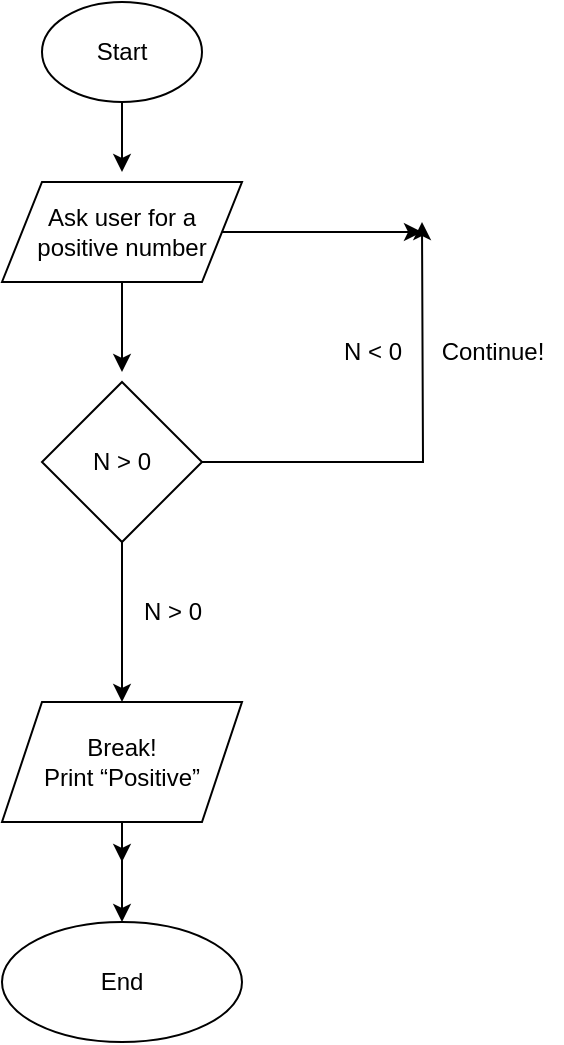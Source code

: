 <mxfile version="20.6.0" type="github"><diagram id="2xif9yx2NMRb-jrwSWjx" name="Page-1"><mxGraphModel dx="696" dy="519" grid="1" gridSize="10" guides="1" tooltips="1" connect="1" arrows="1" fold="1" page="1" pageScale="1" pageWidth="850" pageHeight="1100" math="0" shadow="0"><root><mxCell id="0"/><mxCell id="1" parent="0"/><mxCell id="q8NMteX7gUFOr226QMQl-3" style="edgeStyle=orthogonalEdgeStyle;rounded=0;orthogonalLoop=1;jettySize=auto;html=1;" edge="1" parent="1" source="q8NMteX7gUFOr226QMQl-1"><mxGeometry relative="1" as="geometry"><mxPoint x="80" y="95" as="targetPoint"/></mxGeometry></mxCell><mxCell id="q8NMteX7gUFOr226QMQl-1" value="Start" style="ellipse;whiteSpace=wrap;html=1;" vertex="1" parent="1"><mxGeometry x="40" y="10" width="80" height="50" as="geometry"/></mxCell><mxCell id="q8NMteX7gUFOr226QMQl-6" style="edgeStyle=orthogonalEdgeStyle;rounded=0;orthogonalLoop=1;jettySize=auto;html=1;" edge="1" parent="1" source="q8NMteX7gUFOr226QMQl-4"><mxGeometry relative="1" as="geometry"><mxPoint x="80" y="195" as="targetPoint"/></mxGeometry></mxCell><mxCell id="q8NMteX7gUFOr226QMQl-11" style="edgeStyle=orthogonalEdgeStyle;rounded=0;orthogonalLoop=1;jettySize=auto;html=1;exitX=1;exitY=0.5;exitDx=0;exitDy=0;" edge="1" parent="1" source="q8NMteX7gUFOr226QMQl-4"><mxGeometry relative="1" as="geometry"><mxPoint x="230" y="125" as="targetPoint"/></mxGeometry></mxCell><mxCell id="q8NMteX7gUFOr226QMQl-4" value="Ask user for a positive number" style="shape=parallelogram;perimeter=parallelogramPerimeter;whiteSpace=wrap;html=1;fixedSize=1;" vertex="1" parent="1"><mxGeometry x="20" y="100" width="120" height="50" as="geometry"/></mxCell><mxCell id="q8NMteX7gUFOr226QMQl-9" style="edgeStyle=orthogonalEdgeStyle;rounded=0;orthogonalLoop=1;jettySize=auto;html=1;" edge="1" parent="1" source="q8NMteX7gUFOr226QMQl-7"><mxGeometry relative="1" as="geometry"><mxPoint x="230" y="120" as="targetPoint"/></mxGeometry></mxCell><mxCell id="q8NMteX7gUFOr226QMQl-14" style="edgeStyle=orthogonalEdgeStyle;rounded=0;orthogonalLoop=1;jettySize=auto;html=1;" edge="1" parent="1" source="q8NMteX7gUFOr226QMQl-7" target="q8NMteX7gUFOr226QMQl-15"><mxGeometry relative="1" as="geometry"><mxPoint x="80" y="350" as="targetPoint"/></mxGeometry></mxCell><mxCell id="q8NMteX7gUFOr226QMQl-7" value="N &amp;gt; 0" style="rhombus;whiteSpace=wrap;html=1;" vertex="1" parent="1"><mxGeometry x="40" y="200" width="80" height="80" as="geometry"/></mxCell><mxCell id="q8NMteX7gUFOr226QMQl-12" value="N &amp;lt; 0" style="text;html=1;resizable=0;autosize=1;align=center;verticalAlign=middle;points=[];fillColor=none;strokeColor=none;rounded=0;" vertex="1" parent="1"><mxGeometry x="180" y="170" width="50" height="30" as="geometry"/></mxCell><mxCell id="q8NMteX7gUFOr226QMQl-18" style="edgeStyle=orthogonalEdgeStyle;rounded=0;orthogonalLoop=1;jettySize=auto;html=1;" edge="1" parent="1" source="q8NMteX7gUFOr226QMQl-15"><mxGeometry relative="1" as="geometry"><mxPoint x="80" y="440" as="targetPoint"/></mxGeometry></mxCell><mxCell id="q8NMteX7gUFOr226QMQl-20" value="" style="edgeStyle=orthogonalEdgeStyle;rounded=0;orthogonalLoop=1;jettySize=auto;html=1;" edge="1" parent="1" source="q8NMteX7gUFOr226QMQl-15" target="q8NMteX7gUFOr226QMQl-19"><mxGeometry relative="1" as="geometry"/></mxCell><mxCell id="q8NMteX7gUFOr226QMQl-15" value="Break!&lt;br&gt;Print “Positive”" style="shape=parallelogram;perimeter=parallelogramPerimeter;whiteSpace=wrap;html=1;fixedSize=1;" vertex="1" parent="1"><mxGeometry x="20" y="360" width="120" height="60" as="geometry"/></mxCell><mxCell id="q8NMteX7gUFOr226QMQl-16" value="N &amp;gt; 0" style="text;html=1;resizable=0;autosize=1;align=center;verticalAlign=middle;points=[];fillColor=none;strokeColor=none;rounded=0;" vertex="1" parent="1"><mxGeometry x="80" y="300" width="50" height="30" as="geometry"/></mxCell><mxCell id="q8NMteX7gUFOr226QMQl-19" value="End" style="ellipse;whiteSpace=wrap;html=1;" vertex="1" parent="1"><mxGeometry x="20" y="470" width="120" height="60" as="geometry"/></mxCell><mxCell id="q8NMteX7gUFOr226QMQl-21" value="Continue!" style="text;html=1;align=center;verticalAlign=middle;resizable=0;points=[];autosize=1;strokeColor=none;fillColor=none;" vertex="1" parent="1"><mxGeometry x="230" y="170" width="70" height="30" as="geometry"/></mxCell></root></mxGraphModel></diagram></mxfile>